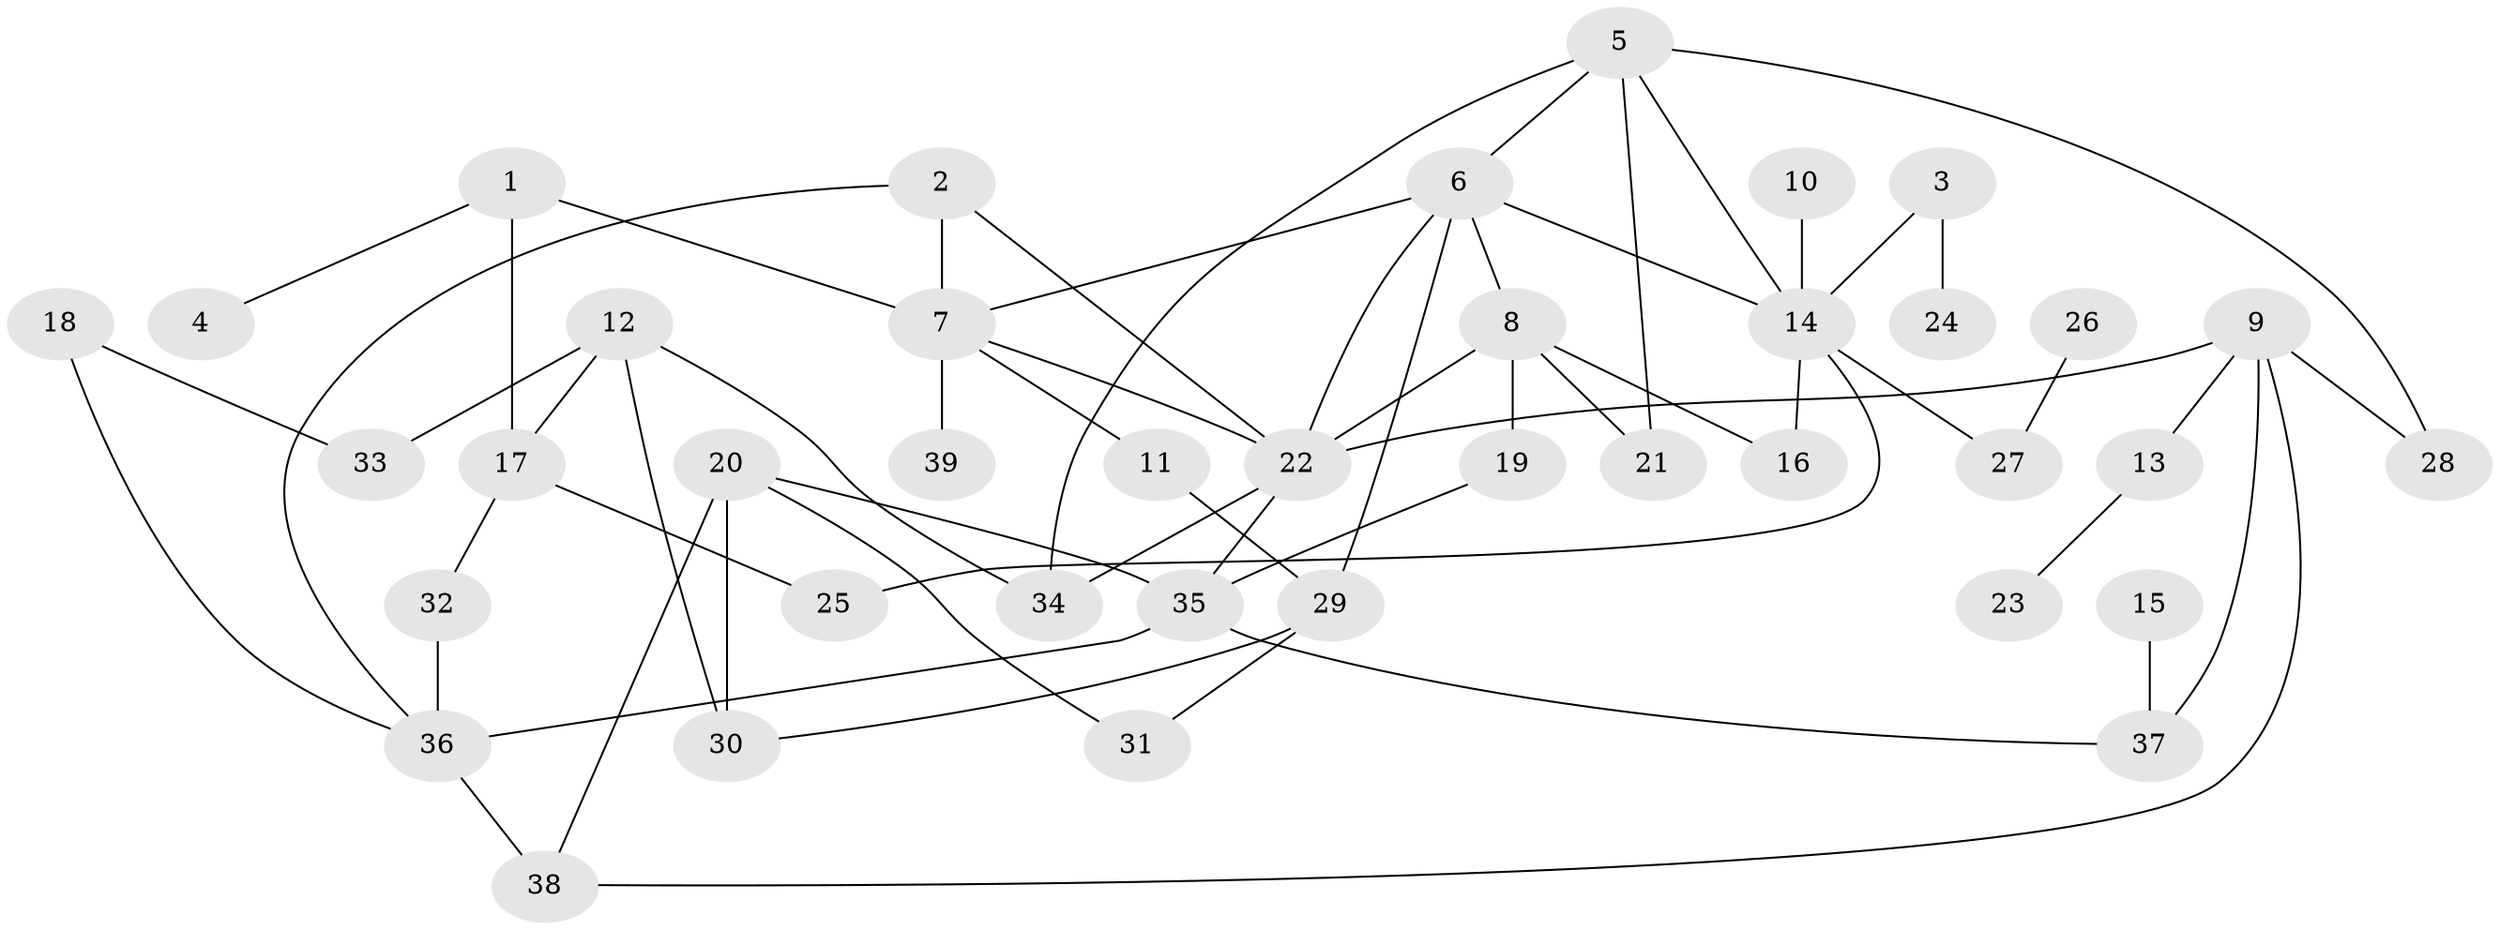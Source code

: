 // original degree distribution, {3: 0.18181818181818182, 6: 0.025974025974025976, 4: 0.12987012987012986, 2: 0.37662337662337664, 1: 0.23376623376623376, 5: 0.025974025974025976, 7: 0.025974025974025976}
// Generated by graph-tools (version 1.1) at 2025/01/03/09/25 03:01:01]
// undirected, 39 vertices, 59 edges
graph export_dot {
graph [start="1"]
  node [color=gray90,style=filled];
  1;
  2;
  3;
  4;
  5;
  6;
  7;
  8;
  9;
  10;
  11;
  12;
  13;
  14;
  15;
  16;
  17;
  18;
  19;
  20;
  21;
  22;
  23;
  24;
  25;
  26;
  27;
  28;
  29;
  30;
  31;
  32;
  33;
  34;
  35;
  36;
  37;
  38;
  39;
  1 -- 4 [weight=1.0];
  1 -- 7 [weight=1.0];
  1 -- 17 [weight=1.0];
  2 -- 7 [weight=1.0];
  2 -- 22 [weight=1.0];
  2 -- 36 [weight=1.0];
  3 -- 14 [weight=1.0];
  3 -- 24 [weight=1.0];
  5 -- 6 [weight=1.0];
  5 -- 14 [weight=1.0];
  5 -- 21 [weight=1.0];
  5 -- 28 [weight=1.0];
  5 -- 34 [weight=1.0];
  6 -- 7 [weight=1.0];
  6 -- 8 [weight=1.0];
  6 -- 14 [weight=1.0];
  6 -- 22 [weight=1.0];
  6 -- 29 [weight=1.0];
  7 -- 11 [weight=1.0];
  7 -- 22 [weight=1.0];
  7 -- 39 [weight=1.0];
  8 -- 16 [weight=1.0];
  8 -- 19 [weight=1.0];
  8 -- 21 [weight=1.0];
  8 -- 22 [weight=1.0];
  9 -- 13 [weight=1.0];
  9 -- 22 [weight=1.0];
  9 -- 28 [weight=1.0];
  9 -- 37 [weight=1.0];
  9 -- 38 [weight=1.0];
  10 -- 14 [weight=1.0];
  11 -- 29 [weight=1.0];
  12 -- 17 [weight=1.0];
  12 -- 30 [weight=1.0];
  12 -- 33 [weight=1.0];
  12 -- 34 [weight=1.0];
  13 -- 23 [weight=1.0];
  14 -- 16 [weight=1.0];
  14 -- 25 [weight=1.0];
  14 -- 27 [weight=1.0];
  15 -- 37 [weight=1.0];
  17 -- 25 [weight=1.0];
  17 -- 32 [weight=1.0];
  18 -- 33 [weight=1.0];
  18 -- 36 [weight=1.0];
  19 -- 35 [weight=1.0];
  20 -- 30 [weight=1.0];
  20 -- 31 [weight=1.0];
  20 -- 35 [weight=1.0];
  20 -- 38 [weight=1.0];
  22 -- 34 [weight=1.0];
  22 -- 35 [weight=1.0];
  26 -- 27 [weight=1.0];
  29 -- 30 [weight=1.0];
  29 -- 31 [weight=1.0];
  32 -- 36 [weight=1.0];
  35 -- 36 [weight=1.0];
  35 -- 37 [weight=1.0];
  36 -- 38 [weight=1.0];
}
